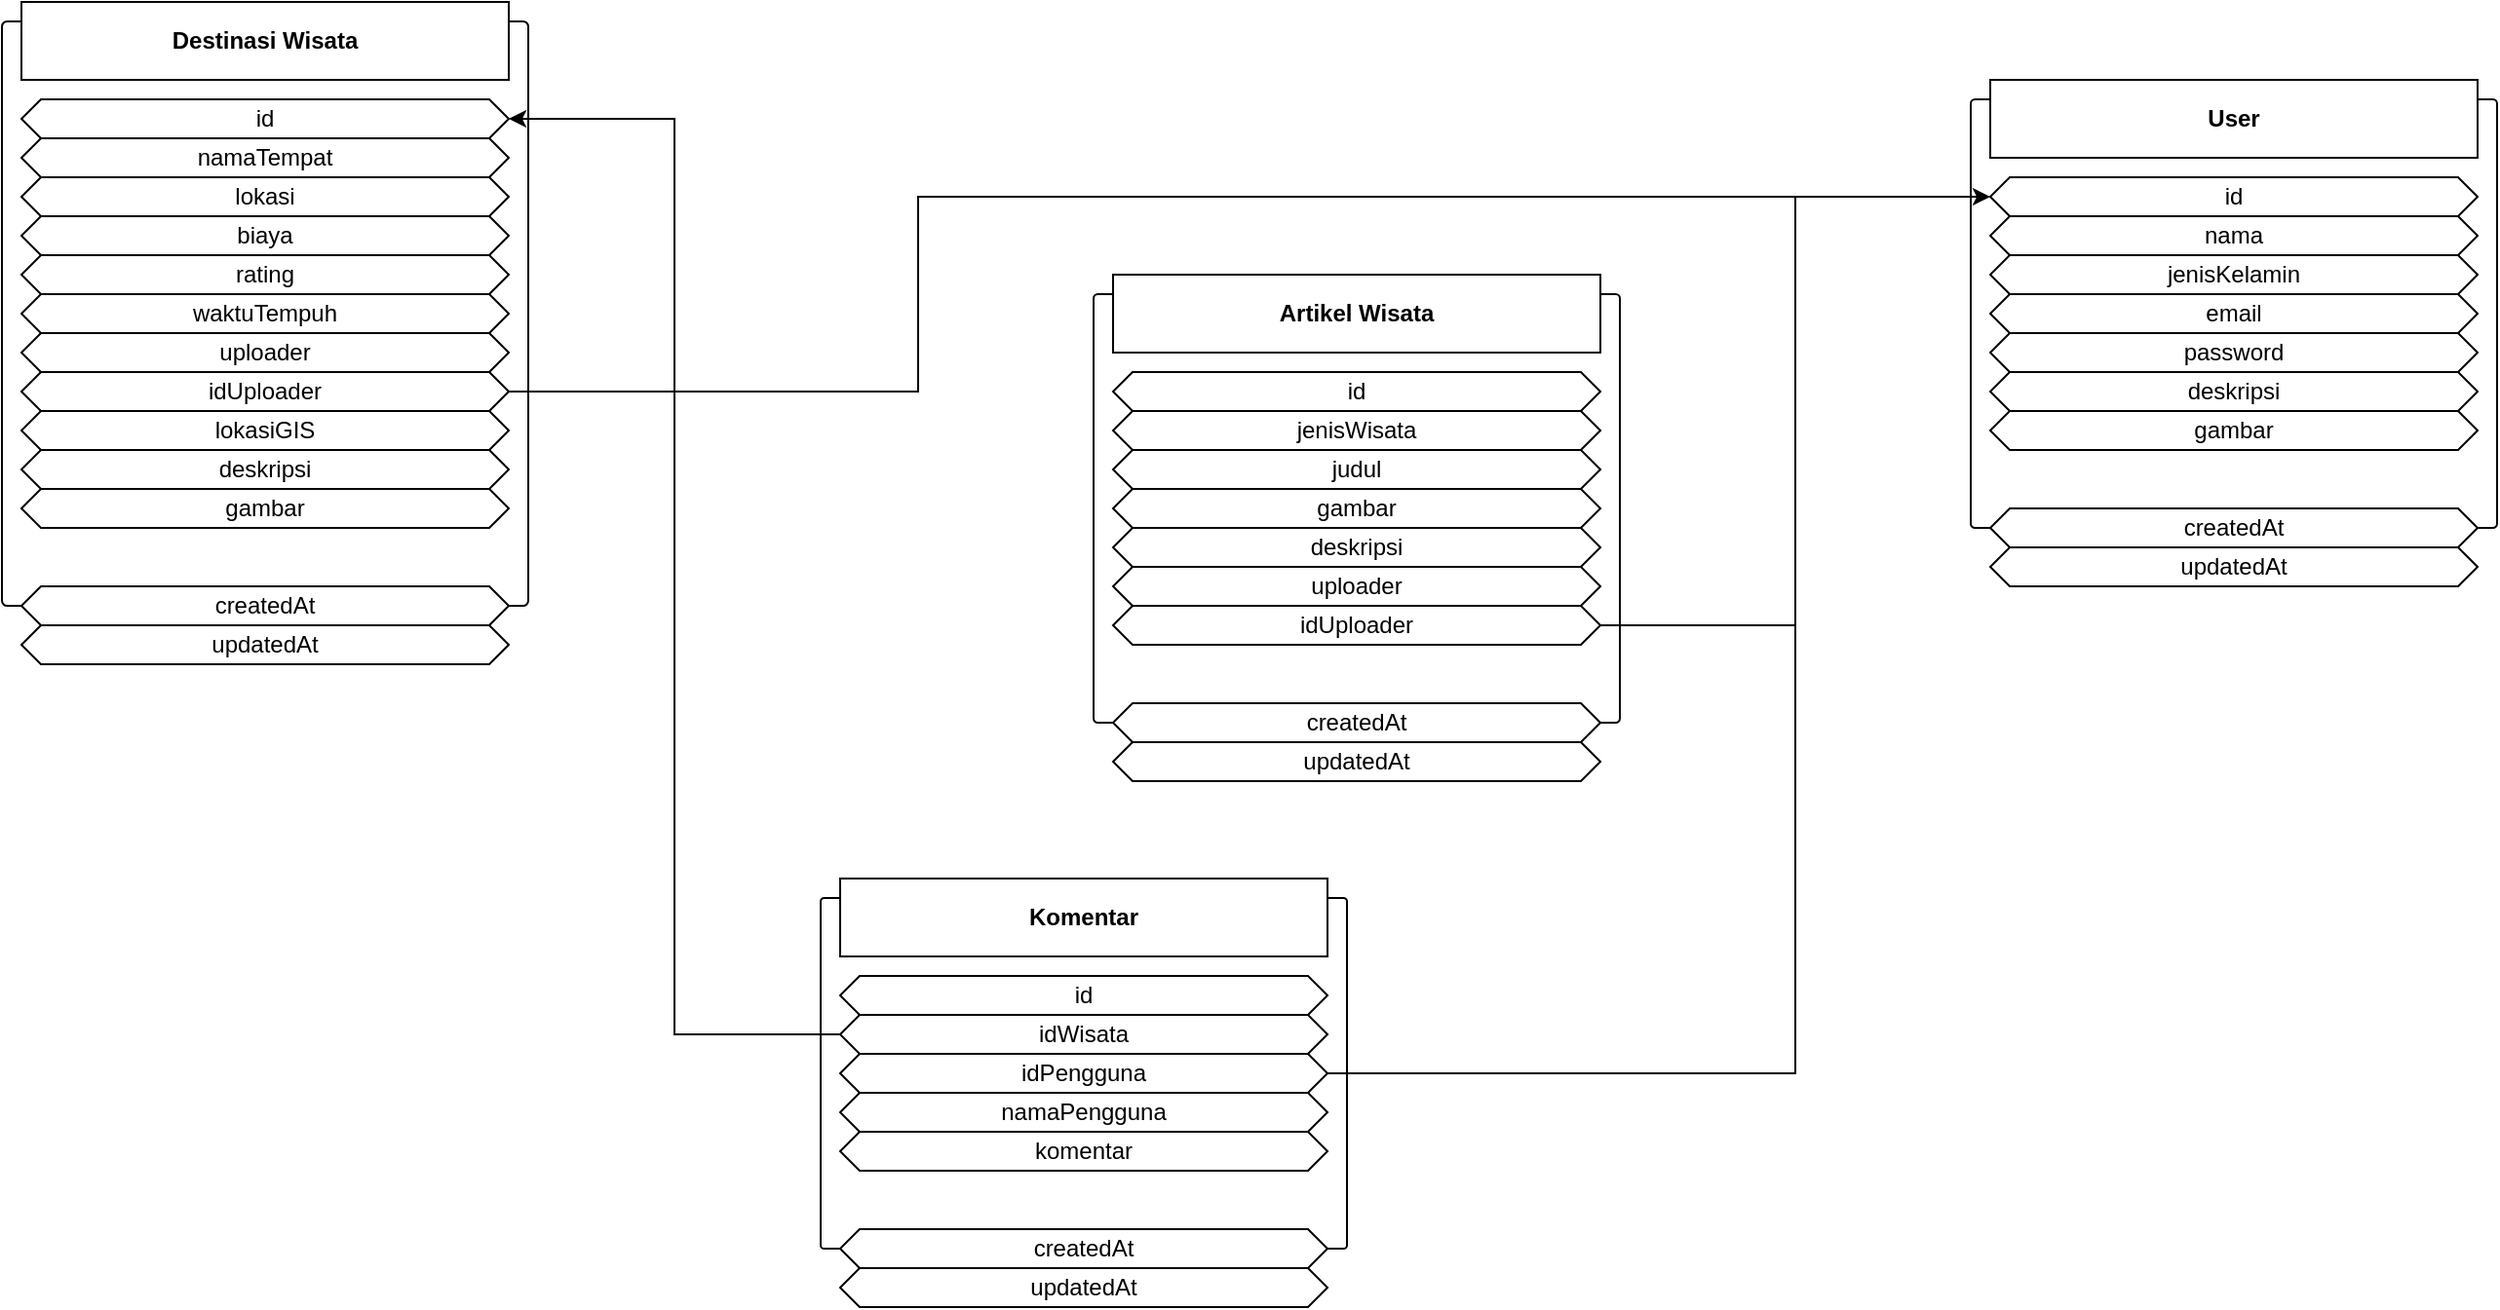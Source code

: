 <mxfile version="20.7.2" type="github"><diagram id="dD0N6u_qA_62_DAY-26J" name="Page-1"><mxGraphModel dx="683" dy="360" grid="1" gridSize="10" guides="1" tooltips="1" connect="1" arrows="1" fold="1" page="1" pageScale="1" pageWidth="850" pageHeight="1100" math="0" shadow="0"><root><mxCell id="0"/><mxCell id="1" parent="0"/><mxCell id="fKB2fDLnDWvGDWOLR89d-2" value="" style="rounded=1;whiteSpace=wrap;html=1;arcSize=1;" parent="1" vertex="1"><mxGeometry x="30" y="30" width="270" height="300" as="geometry"/></mxCell><mxCell id="fKB2fDLnDWvGDWOLR89d-1" value="Destinasi Wisata" style="rounded=0;whiteSpace=wrap;html=1;fontStyle=1" parent="1" vertex="1"><mxGeometry x="40" y="20" width="250" height="40" as="geometry"/></mxCell><mxCell id="fKB2fDLnDWvGDWOLR89d-3" value="id" style="shape=hexagon;perimeter=hexagonPerimeter2;whiteSpace=wrap;html=1;fixedSize=1;size=10;align=center;" parent="1" vertex="1"><mxGeometry x="40" y="70" width="250" height="20" as="geometry"/></mxCell><mxCell id="fKB2fDLnDWvGDWOLR89d-4" value="namaTempat" style="shape=hexagon;perimeter=hexagonPerimeter2;whiteSpace=wrap;html=1;fixedSize=1;size=10;align=center;" parent="1" vertex="1"><mxGeometry x="40" y="90" width="250" height="20" as="geometry"/></mxCell><mxCell id="fKB2fDLnDWvGDWOLR89d-5" value="lokasi" style="shape=hexagon;perimeter=hexagonPerimeter2;whiteSpace=wrap;html=1;fixedSize=1;size=10;align=center;" parent="1" vertex="1"><mxGeometry x="40" y="110" width="250" height="20" as="geometry"/></mxCell><mxCell id="fKB2fDLnDWvGDWOLR89d-6" value="biaya" style="shape=hexagon;perimeter=hexagonPerimeter2;whiteSpace=wrap;html=1;fixedSize=1;size=10;align=center;" parent="1" vertex="1"><mxGeometry x="40" y="130" width="250" height="20" as="geometry"/></mxCell><mxCell id="fKB2fDLnDWvGDWOLR89d-7" value="rating" style="shape=hexagon;perimeter=hexagonPerimeter2;whiteSpace=wrap;html=1;fixedSize=1;size=10;align=center;" parent="1" vertex="1"><mxGeometry x="40" y="150" width="250" height="20" as="geometry"/></mxCell><mxCell id="fKB2fDLnDWvGDWOLR89d-8" value="uploader" style="shape=hexagon;perimeter=hexagonPerimeter2;whiteSpace=wrap;html=1;fixedSize=1;size=10;align=center;" parent="1" vertex="1"><mxGeometry x="40" y="190" width="250" height="20" as="geometry"/></mxCell><mxCell id="fKB2fDLnDWvGDWOLR89d-46" value="" style="edgeStyle=orthogonalEdgeStyle;rounded=0;orthogonalLoop=1;jettySize=auto;html=1;entryX=0;entryY=0.5;entryDx=0;entryDy=0;exitX=1;exitY=0.5;exitDx=0;exitDy=0;" parent="1" source="fKB2fDLnDWvGDWOLR89d-9" target="fKB2fDLnDWvGDWOLR89d-34" edge="1"><mxGeometry x="0.217" relative="1" as="geometry"><mxPoint x="360" y="240" as="sourcePoint"/><Array as="points"><mxPoint x="500" y="220"/><mxPoint x="500" y="120"/></Array><mxPoint as="offset"/></mxGeometry></mxCell><mxCell id="fKB2fDLnDWvGDWOLR89d-9" value="idUploader" style="shape=hexagon;perimeter=hexagonPerimeter2;whiteSpace=wrap;html=1;fixedSize=1;size=10;align=center;" parent="1" vertex="1"><mxGeometry x="40" y="210" width="250" height="20" as="geometry"/></mxCell><mxCell id="fKB2fDLnDWvGDWOLR89d-10" value="lokasiGIS" style="shape=hexagon;perimeter=hexagonPerimeter2;whiteSpace=wrap;html=1;fixedSize=1;size=10;align=center;" parent="1" vertex="1"><mxGeometry x="40" y="230" width="250" height="20" as="geometry"/></mxCell><mxCell id="fKB2fDLnDWvGDWOLR89d-11" value="deskripsi" style="shape=hexagon;perimeter=hexagonPerimeter2;whiteSpace=wrap;html=1;fixedSize=1;size=10;align=center;" parent="1" vertex="1"><mxGeometry x="40" y="250" width="250" height="20" as="geometry"/></mxCell><mxCell id="fKB2fDLnDWvGDWOLR89d-12" value="gambar" style="shape=hexagon;perimeter=hexagonPerimeter2;whiteSpace=wrap;html=1;fixedSize=1;size=10;align=center;" parent="1" vertex="1"><mxGeometry x="40" y="270" width="250" height="20" as="geometry"/></mxCell><mxCell id="fKB2fDLnDWvGDWOLR89d-15" value="waktuTempuh" style="shape=hexagon;perimeter=hexagonPerimeter2;whiteSpace=wrap;html=1;fixedSize=1;size=10;align=center;" parent="1" vertex="1"><mxGeometry x="40" y="170" width="250" height="20" as="geometry"/></mxCell><mxCell id="fKB2fDLnDWvGDWOLR89d-16" value="" style="rounded=1;whiteSpace=wrap;html=1;arcSize=1;" parent="1" vertex="1"><mxGeometry x="590" y="170" width="270" height="220" as="geometry"/></mxCell><mxCell id="fKB2fDLnDWvGDWOLR89d-17" value="Artikel Wisata" style="rounded=0;whiteSpace=wrap;html=1;fontStyle=1" parent="1" vertex="1"><mxGeometry x="600" y="160" width="250" height="40" as="geometry"/></mxCell><mxCell id="fKB2fDLnDWvGDWOLR89d-18" value="id" style="shape=hexagon;perimeter=hexagonPerimeter2;whiteSpace=wrap;html=1;fixedSize=1;size=10;align=center;" parent="1" vertex="1"><mxGeometry x="600" y="210" width="250" height="20" as="geometry"/></mxCell><mxCell id="fKB2fDLnDWvGDWOLR89d-19" value="jenisWisata" style="shape=hexagon;perimeter=hexagonPerimeter2;whiteSpace=wrap;html=1;fixedSize=1;size=10;align=center;" parent="1" vertex="1"><mxGeometry x="600" y="230" width="250" height="20" as="geometry"/></mxCell><mxCell id="fKB2fDLnDWvGDWOLR89d-20" value="judul" style="shape=hexagon;perimeter=hexagonPerimeter2;whiteSpace=wrap;html=1;fixedSize=1;size=10;align=center;" parent="1" vertex="1"><mxGeometry x="600" y="250" width="250" height="20" as="geometry"/></mxCell><mxCell id="fKB2fDLnDWvGDWOLR89d-21" value="gambar" style="shape=hexagon;perimeter=hexagonPerimeter2;whiteSpace=wrap;html=1;fixedSize=1;size=10;align=center;" parent="1" vertex="1"><mxGeometry x="600" y="270" width="250" height="20" as="geometry"/></mxCell><mxCell id="fKB2fDLnDWvGDWOLR89d-22" value="createdAt" style="shape=hexagon;perimeter=hexagonPerimeter2;whiteSpace=wrap;html=1;fixedSize=1;size=10;align=center;" parent="1" vertex="1"><mxGeometry x="600" y="380" width="250" height="20" as="geometry"/></mxCell><mxCell id="fKB2fDLnDWvGDWOLR89d-23" value="uploader" style="shape=hexagon;perimeter=hexagonPerimeter2;whiteSpace=wrap;html=1;fixedSize=1;size=10;align=center;" parent="1" vertex="1"><mxGeometry x="600" y="310" width="250" height="20" as="geometry"/></mxCell><mxCell id="fKB2fDLnDWvGDWOLR89d-24" value="idUploader" style="shape=hexagon;perimeter=hexagonPerimeter2;whiteSpace=wrap;html=1;fixedSize=1;size=10;align=center;" parent="1" vertex="1"><mxGeometry x="600" y="330" width="250" height="20" as="geometry"/></mxCell><mxCell id="fKB2fDLnDWvGDWOLR89d-26" value="deskripsi" style="shape=hexagon;perimeter=hexagonPerimeter2;whiteSpace=wrap;html=1;fixedSize=1;size=10;align=center;" parent="1" vertex="1"><mxGeometry x="600" y="290" width="250" height="20" as="geometry"/></mxCell><mxCell id="fKB2fDLnDWvGDWOLR89d-47" style="edgeStyle=orthogonalEdgeStyle;rounded=0;orthogonalLoop=1;jettySize=auto;html=1;entryX=0;entryY=0.5;entryDx=0;entryDy=0;exitX=1;exitY=0.5;exitDx=0;exitDy=0;" parent="1" source="fKB2fDLnDWvGDWOLR89d-24" target="fKB2fDLnDWvGDWOLR89d-34" edge="1"><mxGeometry relative="1" as="geometry"><mxPoint x="620" y="620" as="sourcePoint"/></mxGeometry></mxCell><mxCell id="fKB2fDLnDWvGDWOLR89d-29" value="updatedAt" style="shape=hexagon;perimeter=hexagonPerimeter2;whiteSpace=wrap;html=1;fixedSize=1;size=10;align=center;" parent="1" vertex="1"><mxGeometry x="600" y="400" width="250" height="20" as="geometry"/></mxCell><mxCell id="fKB2fDLnDWvGDWOLR89d-30" value="createdAt" style="shape=hexagon;perimeter=hexagonPerimeter2;whiteSpace=wrap;html=1;fixedSize=1;size=10;align=center;" parent="1" vertex="1"><mxGeometry x="40" y="320" width="250" height="20" as="geometry"/></mxCell><mxCell id="fKB2fDLnDWvGDWOLR89d-31" value="updatedAt" style="shape=hexagon;perimeter=hexagonPerimeter2;whiteSpace=wrap;html=1;fixedSize=1;size=10;align=center;" parent="1" vertex="1"><mxGeometry x="40" y="340" width="250" height="20" as="geometry"/></mxCell><mxCell id="fKB2fDLnDWvGDWOLR89d-32" value="" style="rounded=1;whiteSpace=wrap;html=1;arcSize=1;" parent="1" vertex="1"><mxGeometry x="1040" y="70" width="270" height="220" as="geometry"/></mxCell><mxCell id="fKB2fDLnDWvGDWOLR89d-33" value="User" style="rounded=0;whiteSpace=wrap;html=1;fontStyle=1" parent="1" vertex="1"><mxGeometry x="1050" y="60" width="250" height="40" as="geometry"/></mxCell><mxCell id="fKB2fDLnDWvGDWOLR89d-34" value="id" style="shape=hexagon;perimeter=hexagonPerimeter2;whiteSpace=wrap;html=1;fixedSize=1;size=10;align=center;" parent="1" vertex="1"><mxGeometry x="1050" y="110" width="250" height="20" as="geometry"/></mxCell><mxCell id="fKB2fDLnDWvGDWOLR89d-35" value="nama" style="shape=hexagon;perimeter=hexagonPerimeter2;whiteSpace=wrap;html=1;fixedSize=1;size=10;align=center;" parent="1" vertex="1"><mxGeometry x="1050" y="130" width="250" height="20" as="geometry"/></mxCell><mxCell id="fKB2fDLnDWvGDWOLR89d-36" value="jenisKelamin" style="shape=hexagon;perimeter=hexagonPerimeter2;whiteSpace=wrap;html=1;fixedSize=1;size=10;align=center;" parent="1" vertex="1"><mxGeometry x="1050" y="150" width="250" height="20" as="geometry"/></mxCell><mxCell id="fKB2fDLnDWvGDWOLR89d-37" value="email" style="shape=hexagon;perimeter=hexagonPerimeter2;whiteSpace=wrap;html=1;fixedSize=1;size=10;align=center;" parent="1" vertex="1"><mxGeometry x="1050" y="170" width="250" height="20" as="geometry"/></mxCell><mxCell id="fKB2fDLnDWvGDWOLR89d-38" value="createdAt" style="shape=hexagon;perimeter=hexagonPerimeter2;whiteSpace=wrap;html=1;fixedSize=1;size=10;align=center;" parent="1" vertex="1"><mxGeometry x="1050" y="280" width="250" height="20" as="geometry"/></mxCell><mxCell id="fKB2fDLnDWvGDWOLR89d-40" value="gambar" style="shape=hexagon;perimeter=hexagonPerimeter2;whiteSpace=wrap;html=1;fixedSize=1;size=10;align=center;" parent="1" vertex="1"><mxGeometry x="1050" y="230" width="250" height="20" as="geometry"/></mxCell><mxCell id="fKB2fDLnDWvGDWOLR89d-41" value="deskripsi" style="shape=hexagon;perimeter=hexagonPerimeter2;whiteSpace=wrap;html=1;fixedSize=1;size=10;align=center;" parent="1" vertex="1"><mxGeometry x="1050" y="210" width="250" height="20" as="geometry"/></mxCell><mxCell id="fKB2fDLnDWvGDWOLR89d-42" value="updatedAt" style="shape=hexagon;perimeter=hexagonPerimeter2;whiteSpace=wrap;html=1;fixedSize=1;size=10;align=center;" parent="1" vertex="1"><mxGeometry x="1050" y="300" width="250" height="20" as="geometry"/></mxCell><mxCell id="fKB2fDLnDWvGDWOLR89d-44" value="password" style="shape=hexagon;perimeter=hexagonPerimeter2;whiteSpace=wrap;html=1;fixedSize=1;size=10;align=center;" parent="1" vertex="1"><mxGeometry x="1050" y="190" width="250" height="20" as="geometry"/></mxCell><mxCell id="fKB2fDLnDWvGDWOLR89d-81" value="" style="rounded=1;whiteSpace=wrap;html=1;arcSize=1;" parent="1" vertex="1"><mxGeometry x="450" y="480" width="270" height="180" as="geometry"/></mxCell><mxCell id="fKB2fDLnDWvGDWOLR89d-82" value="Komentar" style="rounded=0;whiteSpace=wrap;html=1;fontStyle=1" parent="1" vertex="1"><mxGeometry x="460" y="470" width="250" height="40" as="geometry"/></mxCell><mxCell id="fKB2fDLnDWvGDWOLR89d-83" value="id" style="shape=hexagon;perimeter=hexagonPerimeter2;whiteSpace=wrap;html=1;fixedSize=1;size=10;align=center;" parent="1" vertex="1"><mxGeometry x="460" y="520" width="250" height="20" as="geometry"/></mxCell><mxCell id="fKB2fDLnDWvGDWOLR89d-92" style="edgeStyle=orthogonalEdgeStyle;rounded=0;orthogonalLoop=1;jettySize=auto;html=1;exitX=0;exitY=0.5;exitDx=0;exitDy=0;entryX=1;entryY=0.5;entryDx=0;entryDy=0;" parent="1" source="fKB2fDLnDWvGDWOLR89d-84" target="fKB2fDLnDWvGDWOLR89d-3" edge="1"><mxGeometry relative="1" as="geometry"/></mxCell><mxCell id="fKB2fDLnDWvGDWOLR89d-84" value="idWisata" style="shape=hexagon;perimeter=hexagonPerimeter2;whiteSpace=wrap;html=1;fixedSize=1;size=10;align=center;" parent="1" vertex="1"><mxGeometry x="460" y="540" width="250" height="20" as="geometry"/></mxCell><mxCell id="fKB2fDLnDWvGDWOLR89d-93" style="edgeStyle=orthogonalEdgeStyle;rounded=0;orthogonalLoop=1;jettySize=auto;html=1;exitX=1;exitY=0.5;exitDx=0;exitDy=0;entryX=0;entryY=0.5;entryDx=0;entryDy=0;" parent="1" source="fKB2fDLnDWvGDWOLR89d-85" target="fKB2fDLnDWvGDWOLR89d-34" edge="1"><mxGeometry relative="1" as="geometry"><Array as="points"><mxPoint x="950" y="570"/><mxPoint x="950" y="120"/></Array></mxGeometry></mxCell><mxCell id="fKB2fDLnDWvGDWOLR89d-85" value="idPengguna" style="shape=hexagon;perimeter=hexagonPerimeter2;whiteSpace=wrap;html=1;fixedSize=1;size=10;align=center;" parent="1" vertex="1"><mxGeometry x="460" y="560" width="250" height="20" as="geometry"/></mxCell><mxCell id="fKB2fDLnDWvGDWOLR89d-86" value="namaPengguna" style="shape=hexagon;perimeter=hexagonPerimeter2;whiteSpace=wrap;html=1;fixedSize=1;size=10;align=center;" parent="1" vertex="1"><mxGeometry x="460" y="580" width="250" height="20" as="geometry"/></mxCell><mxCell id="fKB2fDLnDWvGDWOLR89d-87" value="createdAt" style="shape=hexagon;perimeter=hexagonPerimeter2;whiteSpace=wrap;html=1;fixedSize=1;size=10;align=center;" parent="1" vertex="1"><mxGeometry x="460" y="650" width="250" height="20" as="geometry"/></mxCell><mxCell id="fKB2fDLnDWvGDWOLR89d-90" value="komentar" style="shape=hexagon;perimeter=hexagonPerimeter2;whiteSpace=wrap;html=1;fixedSize=1;size=10;align=center;" parent="1" vertex="1"><mxGeometry x="460" y="600" width="250" height="20" as="geometry"/></mxCell><mxCell id="fKB2fDLnDWvGDWOLR89d-91" value="updatedAt" style="shape=hexagon;perimeter=hexagonPerimeter2;whiteSpace=wrap;html=1;fixedSize=1;size=10;align=center;" parent="1" vertex="1"><mxGeometry x="460" y="670" width="250" height="20" as="geometry"/></mxCell></root></mxGraphModel></diagram></mxfile>